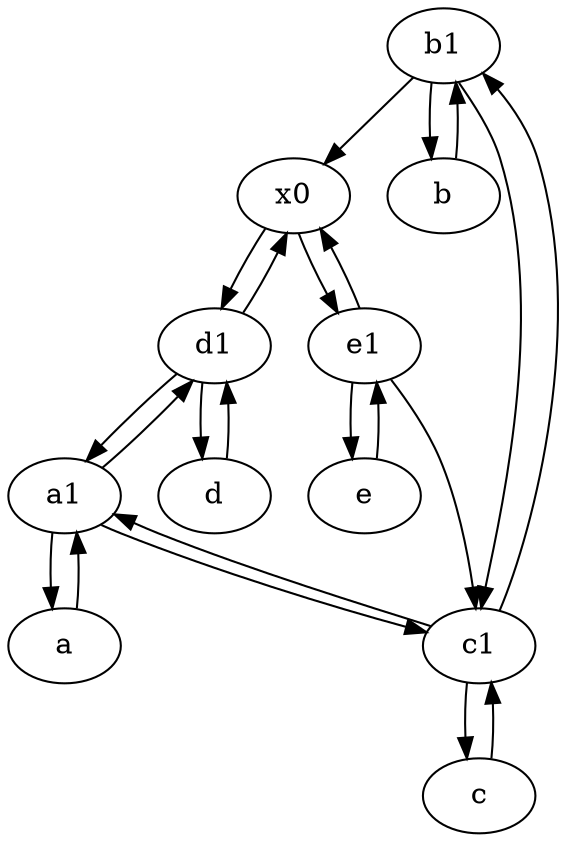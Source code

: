 digraph  {
	b1 [pos="45,20!"];
	x0;
	a [pos="40,10!"];
	d1 [pos="25,30!"];
	e [pos="30,50!"];
	b [pos="50,20!"];
	a1 [pos="40,15!"];
	c [pos="20,10!"];
	d [pos="20,30!"];
	e1 [pos="25,45!"];
	c1 [pos="30,15!"];
	e -> e1;
	a -> a1;
	b -> b1;
	d1 -> d;
	b1 -> b;
	c1 -> a1;
	d -> d1;
	c1 -> b1;
	d1 -> x0;
	c -> c1;
	x0 -> d1;
	d1 -> a1;
	b1 -> x0;
	e1 -> e;
	b1 -> c1;
	e1 -> x0;
	e1 -> c1;
	a1 -> c1;
	x0 -> e1;
	a1 -> d1;
	a1 -> a;
	c1 -> c;

	}